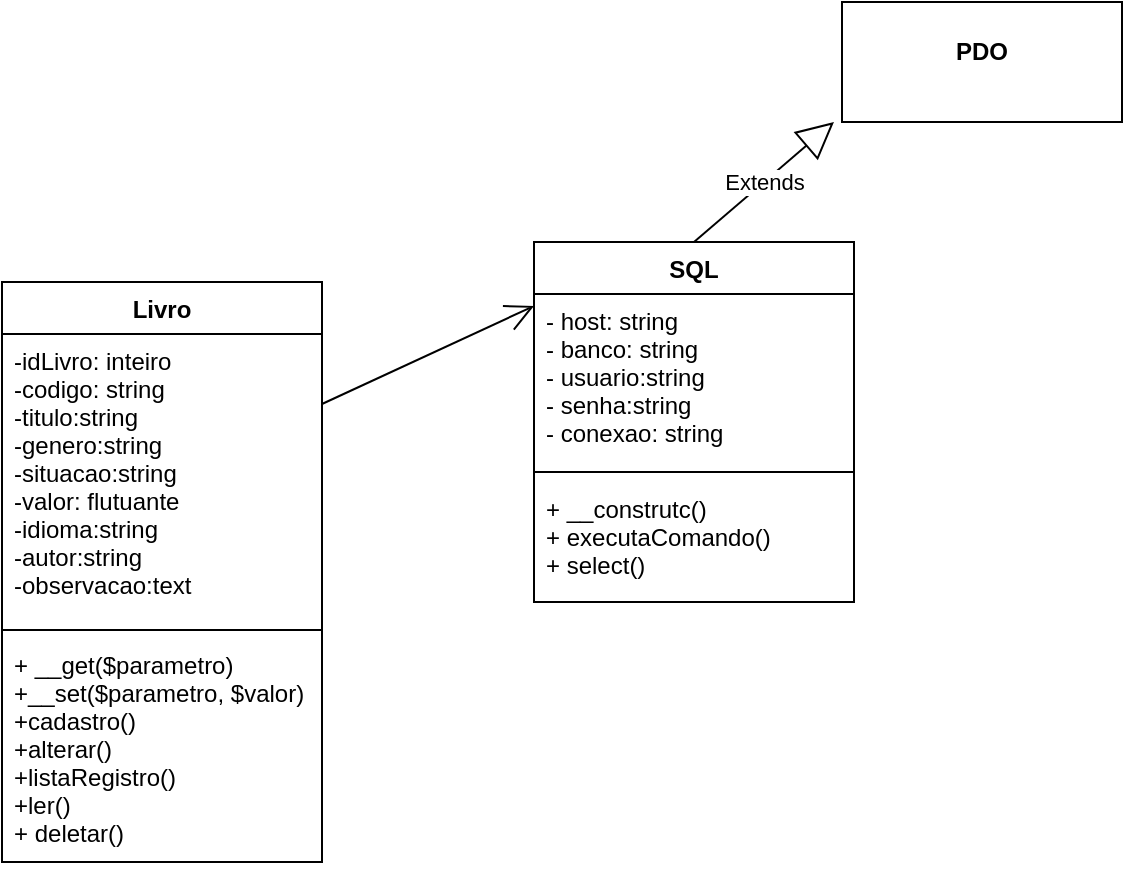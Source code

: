 <mxfile version="15.5.4" type="device"><diagram id="rO6Eud7ajVQ0JPmh1Y2L" name="Page-1"><mxGraphModel dx="813" dy="441" grid="1" gridSize="10" guides="1" tooltips="1" connect="1" arrows="1" fold="1" page="1" pageScale="1" pageWidth="827" pageHeight="1169" math="0" shadow="0"><root><mxCell id="0"/><mxCell id="1" parent="0"/><mxCell id="YMeotrxKJ9Oz_TTp2fp6-1" value="Livro&#10;" style="swimlane;fontStyle=1;align=center;verticalAlign=top;childLayout=stackLayout;horizontal=1;startSize=26;horizontalStack=0;resizeParent=1;resizeParentMax=0;resizeLast=0;collapsible=1;marginBottom=0;" parent="1" vertex="1"><mxGeometry x="150" y="300" width="160" height="290" as="geometry"/></mxCell><mxCell id="YMeotrxKJ9Oz_TTp2fp6-2" value="-idLivro: inteiro&#10;-codigo: string&#10;-titulo:string&#10;-genero:string&#10;-situacao:string&#10;-valor: flutuante&#10;-idioma:string&#10;-autor:string&#10;-observacao:text&#10;" style="text;strokeColor=none;fillColor=none;align=left;verticalAlign=top;spacingLeft=4;spacingRight=4;overflow=hidden;rotatable=0;points=[[0,0.5],[1,0.5]];portConstraint=eastwest;" parent="YMeotrxKJ9Oz_TTp2fp6-1" vertex="1"><mxGeometry y="26" width="160" height="144" as="geometry"/></mxCell><mxCell id="YMeotrxKJ9Oz_TTp2fp6-3" value="" style="line;strokeWidth=1;fillColor=none;align=left;verticalAlign=middle;spacingTop=-1;spacingLeft=3;spacingRight=3;rotatable=0;labelPosition=right;points=[];portConstraint=eastwest;" parent="YMeotrxKJ9Oz_TTp2fp6-1" vertex="1"><mxGeometry y="170" width="160" height="8" as="geometry"/></mxCell><mxCell id="YMeotrxKJ9Oz_TTp2fp6-4" value="+ __get($parametro)&#10;+__set($parametro, $valor)&#10;+cadastro()&#10;+alterar()&#10;+listaRegistro()&#10;+ler()&#10;+ deletar()" style="text;strokeColor=none;fillColor=none;align=left;verticalAlign=top;spacingLeft=4;spacingRight=4;overflow=hidden;rotatable=0;points=[[0,0.5],[1,0.5]];portConstraint=eastwest;" parent="YMeotrxKJ9Oz_TTp2fp6-1" vertex="1"><mxGeometry y="178" width="160" height="112" as="geometry"/></mxCell><mxCell id="YMeotrxKJ9Oz_TTp2fp6-5" value="SQL&#10;" style="swimlane;fontStyle=1;align=center;verticalAlign=top;childLayout=stackLayout;horizontal=1;startSize=26;horizontalStack=0;resizeParent=1;resizeParentMax=0;resizeLast=0;collapsible=1;marginBottom=0;" parent="1" vertex="1"><mxGeometry x="416" y="280" width="160" height="180" as="geometry"/></mxCell><mxCell id="YMeotrxKJ9Oz_TTp2fp6-6" value="- host: string&#10;- banco: string&#10;- usuario:string&#10;- senha:string&#10;- conexao: string" style="text;strokeColor=none;fillColor=none;align=left;verticalAlign=top;spacingLeft=4;spacingRight=4;overflow=hidden;rotatable=0;points=[[0,0.5],[1,0.5]];portConstraint=eastwest;" parent="YMeotrxKJ9Oz_TTp2fp6-5" vertex="1"><mxGeometry y="26" width="160" height="84" as="geometry"/></mxCell><mxCell id="YMeotrxKJ9Oz_TTp2fp6-7" value="" style="line;strokeWidth=1;fillColor=none;align=left;verticalAlign=middle;spacingTop=-1;spacingLeft=3;spacingRight=3;rotatable=0;labelPosition=right;points=[];portConstraint=eastwest;" parent="YMeotrxKJ9Oz_TTp2fp6-5" vertex="1"><mxGeometry y="110" width="160" height="10" as="geometry"/></mxCell><mxCell id="YMeotrxKJ9Oz_TTp2fp6-8" value="+ __construtc()&#10;+ executaComando()&#10;+ select()&#10;" style="text;strokeColor=none;fillColor=none;align=left;verticalAlign=top;spacingLeft=4;spacingRight=4;overflow=hidden;rotatable=0;points=[[0,0.5],[1,0.5]];portConstraint=eastwest;" parent="YMeotrxKJ9Oz_TTp2fp6-5" vertex="1"><mxGeometry y="120" width="160" height="60" as="geometry"/></mxCell><mxCell id="YMeotrxKJ9Oz_TTp2fp6-10" value="" style="endArrow=open;endFill=1;endSize=12;html=1;rounded=0;entryX=0;entryY=0.071;entryDx=0;entryDy=0;entryPerimeter=0;" parent="1" source="YMeotrxKJ9Oz_TTp2fp6-2" target="YMeotrxKJ9Oz_TTp2fp6-6" edge="1"><mxGeometry width="160" relative="1" as="geometry"><mxPoint x="226" y="460" as="sourcePoint"/><mxPoint x="406" y="310" as="targetPoint"/></mxGeometry></mxCell><mxCell id="YMeotrxKJ9Oz_TTp2fp6-15" value="Extends" style="endArrow=block;endSize=16;endFill=0;html=1;rounded=0;exitX=0.5;exitY=0;exitDx=0;exitDy=0;" parent="1" source="YMeotrxKJ9Oz_TTp2fp6-5" edge="1"><mxGeometry width="160" relative="1" as="geometry"><mxPoint x="226" y="460" as="sourcePoint"/><mxPoint x="566" y="220" as="targetPoint"/></mxGeometry></mxCell><mxCell id="BliX6PQDxlhthCMkl-bk-1" value="&lt;p style=&quot;margin: 0px ; margin-top: 4px ; text-align: center&quot;&gt;&lt;br&gt;&lt;b&gt;PDO&lt;/b&gt;&lt;/p&gt;" style="verticalAlign=top;align=left;overflow=fill;fontSize=12;fontFamily=Helvetica;html=1;" vertex="1" parent="1"><mxGeometry x="570" y="160" width="140" height="60" as="geometry"/></mxCell></root></mxGraphModel></diagram></mxfile>